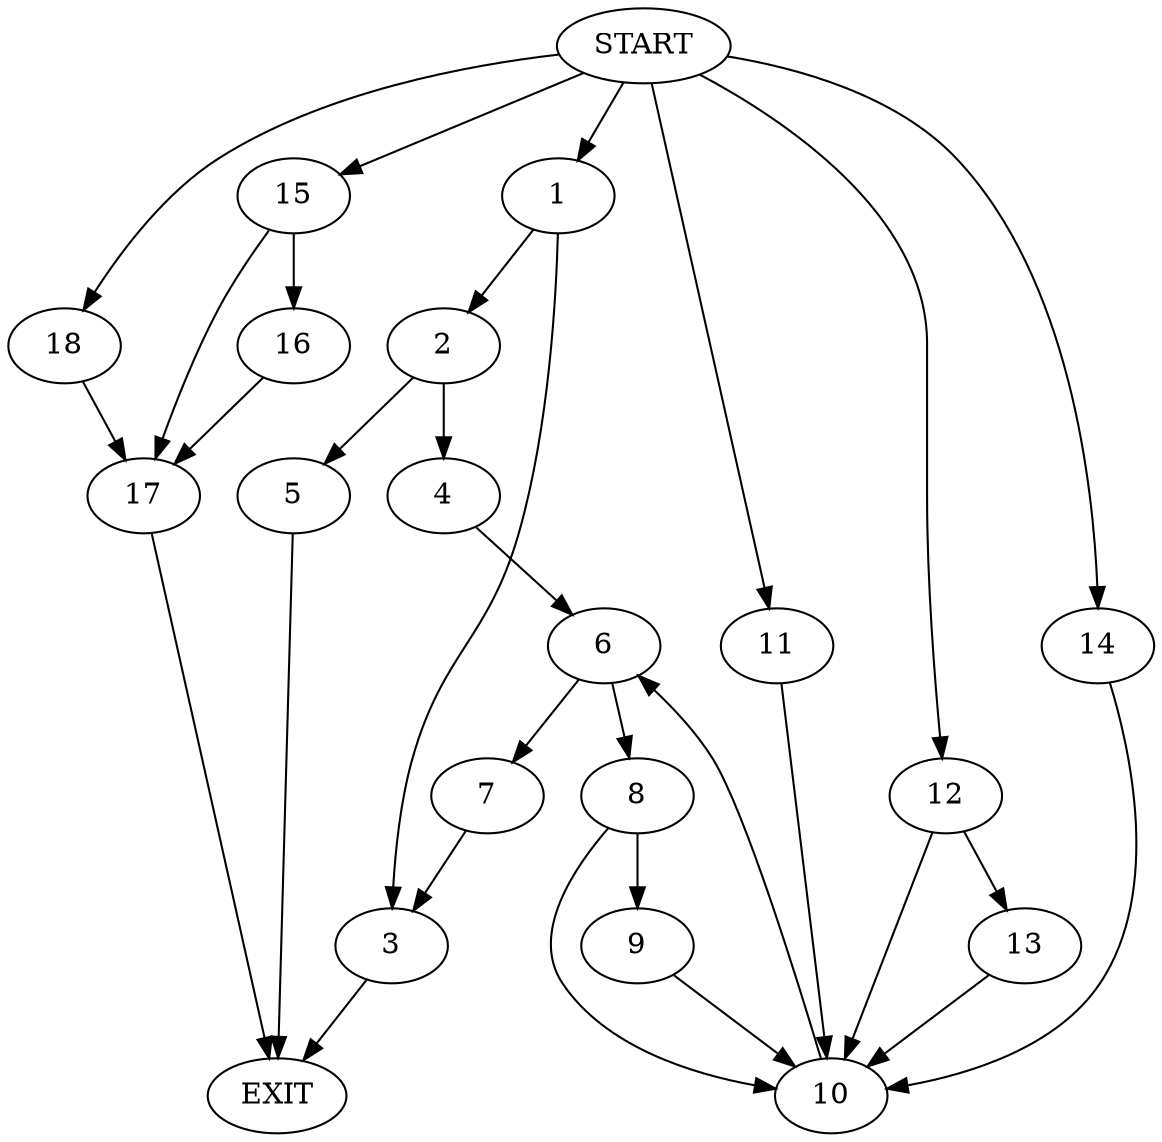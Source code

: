 digraph {
0 [label="START"]
19 [label="EXIT"]
0 -> 1
1 -> 2
1 -> 3
3 -> 19
2 -> 4
2 -> 5
5 -> 19
4 -> 6
6 -> 7
6 -> 8
7 -> 3
8 -> 9
8 -> 10
10 -> 6
9 -> 10
0 -> 11
11 -> 10
0 -> 12
12 -> 13
12 -> 10
13 -> 10
0 -> 14
14 -> 10
0 -> 15
15 -> 16
15 -> 17
17 -> 19
16 -> 17
0 -> 18
18 -> 17
}
